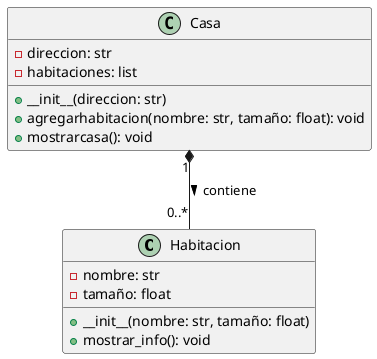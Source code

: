 @startuml Ejercicio1

'efecutarlo con alt+d y aparecera el diagrama uml
class Habitacion {
    - nombre: str
    - tamaño: float
    + __init__(nombre: str, tamaño: float)
    + mostrar_info(): void
}

class Casa {
    - direccion: str
    - habitaciones: list
    + __init__(direccion: str)
    + agregarhabitacion(nombre: str, tamaño: float): void
    + mostrarcasa(): void
}

Casa "1" *-- "0..*" Habitacion : contiene >

@enduml


